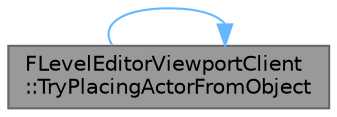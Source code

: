 digraph "FLevelEditorViewportClient::TryPlacingActorFromObject"
{
 // INTERACTIVE_SVG=YES
 // LATEX_PDF_SIZE
  bgcolor="transparent";
  edge [fontname=Helvetica,fontsize=10,labelfontname=Helvetica,labelfontsize=10];
  node [fontname=Helvetica,fontsize=10,shape=box,height=0.2,width=0.4];
  rankdir="LR";
  Node1 [id="Node000001",label="FLevelEditorViewportClient\l::TryPlacingActorFromObject",height=0.2,width=0.4,color="gray40", fillcolor="grey60", style="filled", fontcolor="black",tooltip="Static: Attempts to place the specified object in the level, returning one or more newly-created acto..."];
  Node1 -> Node1 [id="edge1_Node000001_Node000001",color="steelblue1",style="solid",tooltip=" "];
}
